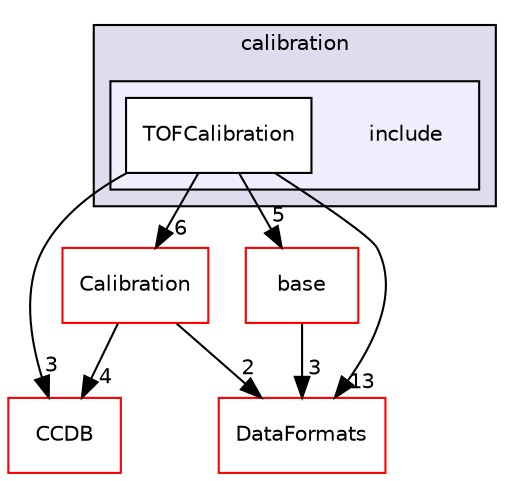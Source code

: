 digraph "/home/travis/build/AliceO2Group/AliceO2/Detectors/TOF/calibration/include" {
  bgcolor=transparent;
  compound=true
  node [ fontsize="10", fontname="Helvetica"];
  edge [ labelfontsize="10", labelfontname="Helvetica"];
  subgraph clusterdir_7559d374f7e4089a12282edb4b89411f {
    graph [ bgcolor="#ddddee", pencolor="black", label="calibration" fontname="Helvetica", fontsize="10", URL="dir_7559d374f7e4089a12282edb4b89411f.html"]
  subgraph clusterdir_9078f90efc926eafcab862e600c211ca {
    graph [ bgcolor="#eeeeff", pencolor="black", label="" URL="dir_9078f90efc926eafcab862e600c211ca.html"];
    dir_9078f90efc926eafcab862e600c211ca [shape=plaintext label="include"];
    dir_9e39eec73ed3b58596c40addcbcf219f [shape=box label="TOFCalibration" color="black" fillcolor="white" style="filled" URL="dir_9e39eec73ed3b58596c40addcbcf219f.html"];
  }
  }
  dir_2f1defcce8b8bdfe202c8bfd41228d47 [shape=box label="Calibration" color="red" URL="dir_2f1defcce8b8bdfe202c8bfd41228d47.html"];
  dir_6af676bf18881990e4083e191d0e63e0 [shape=box label="CCDB" color="red" URL="dir_6af676bf18881990e4083e191d0e63e0.html"];
  dir_0189f3ad6abecd72f822a0c3914f12b2 [shape=box label="base" color="red" URL="dir_0189f3ad6abecd72f822a0c3914f12b2.html"];
  dir_2171f7ec022c5423887b07c69b2f5b48 [shape=box label="DataFormats" color="red" URL="dir_2171f7ec022c5423887b07c69b2f5b48.html"];
  dir_2f1defcce8b8bdfe202c8bfd41228d47->dir_6af676bf18881990e4083e191d0e63e0 [headlabel="4", labeldistance=1.5 headhref="dir_000050_000028.html"];
  dir_2f1defcce8b8bdfe202c8bfd41228d47->dir_2171f7ec022c5423887b07c69b2f5b48 [headlabel="2", labeldistance=1.5 headhref="dir_000050_000090.html"];
  dir_9e39eec73ed3b58596c40addcbcf219f->dir_2f1defcce8b8bdfe202c8bfd41228d47 [headlabel="6", labeldistance=1.5 headhref="dir_000647_000050.html"];
  dir_9e39eec73ed3b58596c40addcbcf219f->dir_6af676bf18881990e4083e191d0e63e0 [headlabel="3", labeldistance=1.5 headhref="dir_000647_000028.html"];
  dir_9e39eec73ed3b58596c40addcbcf219f->dir_0189f3ad6abecd72f822a0c3914f12b2 [headlabel="5", labeldistance=1.5 headhref="dir_000647_000151.html"];
  dir_9e39eec73ed3b58596c40addcbcf219f->dir_2171f7ec022c5423887b07c69b2f5b48 [headlabel="13", labeldistance=1.5 headhref="dir_000647_000090.html"];
  dir_0189f3ad6abecd72f822a0c3914f12b2->dir_2171f7ec022c5423887b07c69b2f5b48 [headlabel="3", labeldistance=1.5 headhref="dir_000151_000090.html"];
}
